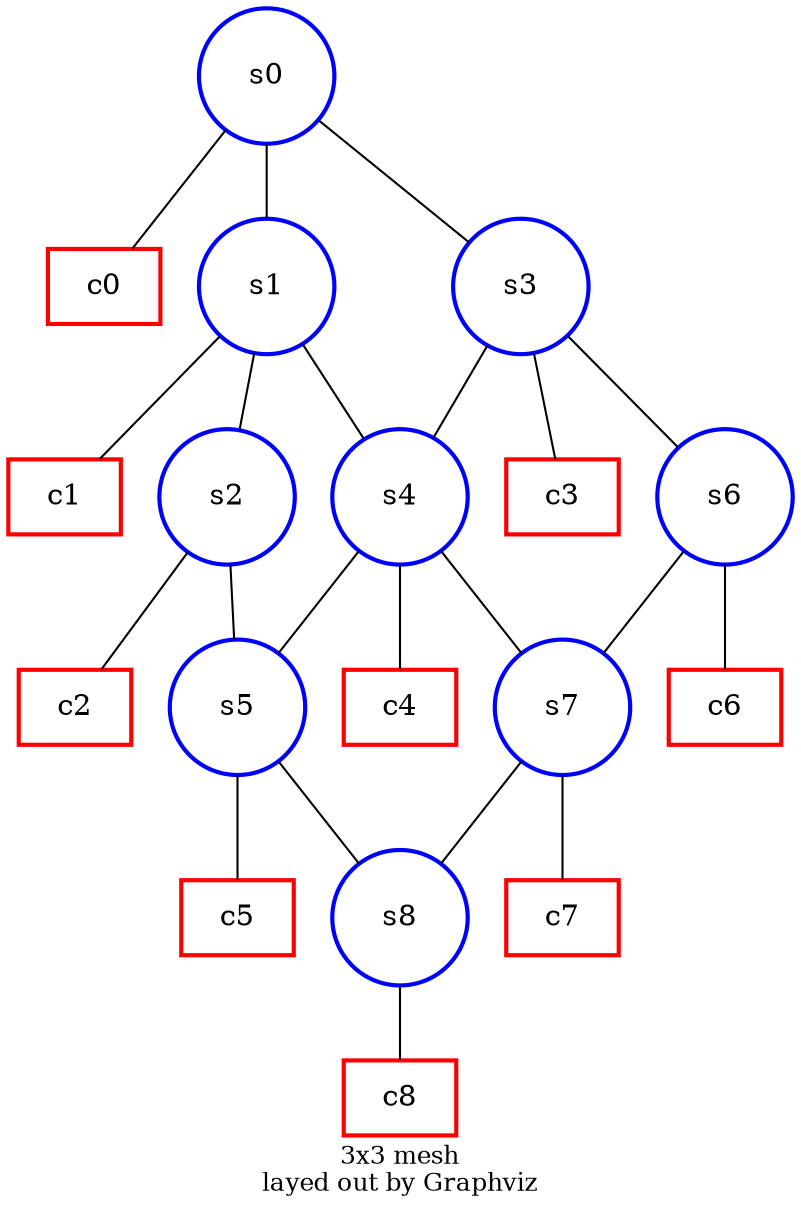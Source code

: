 ##Command to produce the output: "neato -Tpng thisfile.gv > thisfile.png"
##Command to produce the output: "circo -Tpng thisfile.gv > thisfile.png"
graph G {
node [shape=box,color=red,style=bold];  c0;
node [shape=box,color=red,style=bold];  c1;
node [shape=box,color=red,style=bold];  c2;
node [shape=box,color=red,style=bold];  c3;
node [shape=box,color=red,style=bold];  c4;
node [shape=box,color=red,style=bold];  c5;
node [shape=box,color=red,style=bold];  c6;
node [shape=box,color=red,style=bold];  c7;
node [shape=box,color=red,style=bold];  c8;
node [shape=circle,fixedsize=true,width=0.9,color=blue,style=bold];  s0;
node [shape=circle,fixedsize=true,width=0.9,color=blue,style=bold];  s1;
node [shape=circle,fixedsize=true,width=0.9,color=blue,style=bold];  s2;
node [shape=circle,fixedsize=true,width=0.9,color=blue,style=bold];  s3;
node [shape=circle,fixedsize=true,width=0.9,color=blue,style=bold];  s4;
node [shape=circle,fixedsize=true,width=0.9,color=blue,style=bold];  s5;
node [shape=circle,fixedsize=true,width=0.9,color=blue,style=bold];  s6;
node [shape=circle,fixedsize=true,width=0.9,color=blue,style=bold];  s7;
node [shape=circle,fixedsize=true,width=0.9,color=blue,style=bold];  s8;
     s0--c0;
     s1--c1;
     s2--c2;
     s3--c3;
     s4--c4;
     s5--c5;
     s6--c6;
     s7--c7;
     s8--c8;
     s0--s1; 
     s0--s3;
     s1--s2;
     s1--s4;
     s2--s5;
     s3--s4;
     s3--s6;
     s4--s7;
     s4--s5;
     s5--s8;
     s6--s7;
     s7--s8;
     overlap=false
     label="3x3 mesh\nlayed out by Graphviz"
     fontsize=12;
}
